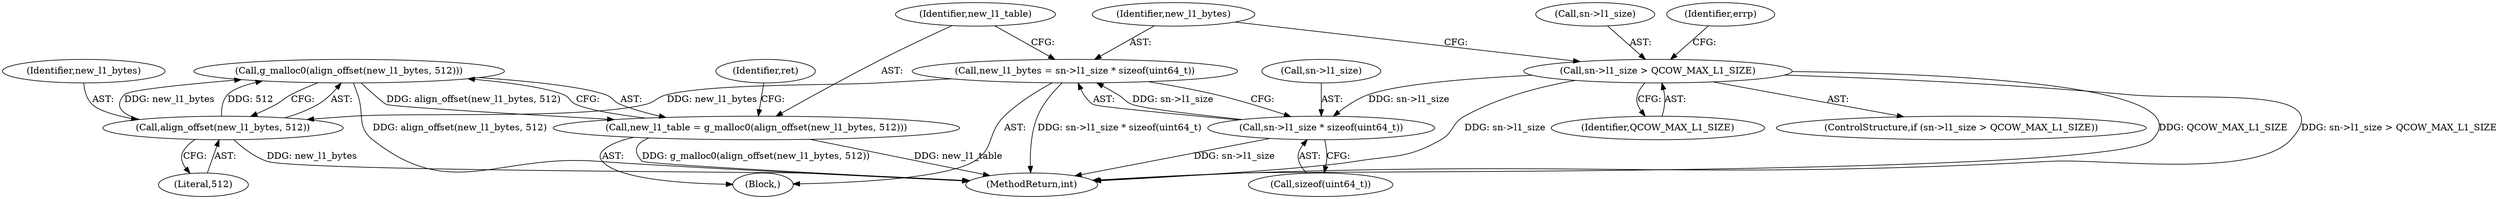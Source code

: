 digraph "0_qemu_6a83f8b5bec6f59e56cc49bd49e4c3f8f805d56f@API" {
"1000172" [label="(Call,g_malloc0(align_offset(new_l1_bytes, 512)))"];
"1000173" [label="(Call,align_offset(new_l1_bytes, 512))"];
"1000162" [label="(Call,new_l1_bytes = sn->l1_size * sizeof(uint64_t))"];
"1000164" [label="(Call,sn->l1_size * sizeof(uint64_t))"];
"1000150" [label="(Call,sn->l1_size > QCOW_MAX_L1_SIZE)"];
"1000170" [label="(Call,new_l1_table = g_malloc0(align_offset(new_l1_bytes, 512)))"];
"1000164" [label="(Call,sn->l1_size * sizeof(uint64_t))"];
"1000168" [label="(Call,sizeof(uint64_t))"];
"1000163" [label="(Identifier,new_l1_bytes)"];
"1000175" [label="(Literal,512)"];
"1000154" [label="(Identifier,QCOW_MAX_L1_SIZE)"];
"1000170" [label="(Call,new_l1_table = g_malloc0(align_offset(new_l1_bytes, 512)))"];
"1000149" [label="(ControlStructure,if (sn->l1_size > QCOW_MAX_L1_SIZE))"];
"1000173" [label="(Call,align_offset(new_l1_bytes, 512))"];
"1000178" [label="(MethodReturn,int)"];
"1000171" [label="(Identifier,new_l1_table)"];
"1000157" [label="(Identifier,errp)"];
"1000107" [label="(Block,)"];
"1000174" [label="(Identifier,new_l1_bytes)"];
"1000162" [label="(Call,new_l1_bytes = sn->l1_size * sizeof(uint64_t))"];
"1000165" [label="(Call,sn->l1_size)"];
"1000151" [label="(Call,sn->l1_size)"];
"1000177" [label="(Identifier,ret)"];
"1000172" [label="(Call,g_malloc0(align_offset(new_l1_bytes, 512)))"];
"1000150" [label="(Call,sn->l1_size > QCOW_MAX_L1_SIZE)"];
"1000172" -> "1000170"  [label="AST: "];
"1000172" -> "1000173"  [label="CFG: "];
"1000173" -> "1000172"  [label="AST: "];
"1000170" -> "1000172"  [label="CFG: "];
"1000172" -> "1000178"  [label="DDG: align_offset(new_l1_bytes, 512)"];
"1000172" -> "1000170"  [label="DDG: align_offset(new_l1_bytes, 512)"];
"1000173" -> "1000172"  [label="DDG: new_l1_bytes"];
"1000173" -> "1000172"  [label="DDG: 512"];
"1000173" -> "1000175"  [label="CFG: "];
"1000174" -> "1000173"  [label="AST: "];
"1000175" -> "1000173"  [label="AST: "];
"1000173" -> "1000178"  [label="DDG: new_l1_bytes"];
"1000162" -> "1000173"  [label="DDG: new_l1_bytes"];
"1000162" -> "1000107"  [label="AST: "];
"1000162" -> "1000164"  [label="CFG: "];
"1000163" -> "1000162"  [label="AST: "];
"1000164" -> "1000162"  [label="AST: "];
"1000171" -> "1000162"  [label="CFG: "];
"1000162" -> "1000178"  [label="DDG: sn->l1_size * sizeof(uint64_t)"];
"1000164" -> "1000162"  [label="DDG: sn->l1_size"];
"1000164" -> "1000168"  [label="CFG: "];
"1000165" -> "1000164"  [label="AST: "];
"1000168" -> "1000164"  [label="AST: "];
"1000164" -> "1000178"  [label="DDG: sn->l1_size"];
"1000150" -> "1000164"  [label="DDG: sn->l1_size"];
"1000150" -> "1000149"  [label="AST: "];
"1000150" -> "1000154"  [label="CFG: "];
"1000151" -> "1000150"  [label="AST: "];
"1000154" -> "1000150"  [label="AST: "];
"1000157" -> "1000150"  [label="CFG: "];
"1000163" -> "1000150"  [label="CFG: "];
"1000150" -> "1000178"  [label="DDG: sn->l1_size"];
"1000150" -> "1000178"  [label="DDG: QCOW_MAX_L1_SIZE"];
"1000150" -> "1000178"  [label="DDG: sn->l1_size > QCOW_MAX_L1_SIZE"];
"1000170" -> "1000107"  [label="AST: "];
"1000171" -> "1000170"  [label="AST: "];
"1000177" -> "1000170"  [label="CFG: "];
"1000170" -> "1000178"  [label="DDG: g_malloc0(align_offset(new_l1_bytes, 512))"];
"1000170" -> "1000178"  [label="DDG: new_l1_table"];
}
